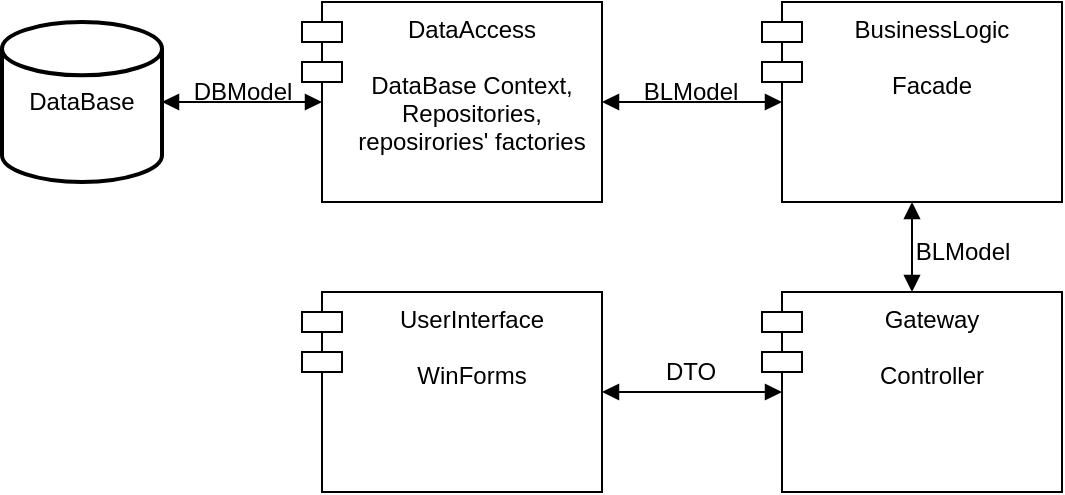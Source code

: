 <mxfile version="15.7.3" type="device"><diagram id="YWKgG_WSulfAox0yziJz" name="Страница 1"><mxGraphModel dx="782" dy="539" grid="1" gridSize="10" guides="1" tooltips="1" connect="1" arrows="1" fold="1" page="1" pageScale="1" pageWidth="827" pageHeight="1169" background="none" math="0" shadow="0"><root><mxCell id="0"/><mxCell id="1" parent="0"/><mxCell id="_tn_t2xFann5f1LkDNbZ-1" value="DataBase" style="strokeWidth=2;html=1;shape=mxgraph.flowchart.database;whiteSpace=wrap;" parent="1" vertex="1"><mxGeometry x="40" y="375" width="80" height="80" as="geometry"/></mxCell><mxCell id="_tn_t2xFann5f1LkDNbZ-2" value="DataAccess&#10;&#10;DataBase Context,&#10;Repositories,&#10;reposirories' factories" style="shape=module;align=left;spacingLeft=20;align=center;verticalAlign=top;" parent="1" vertex="1"><mxGeometry x="190" y="365" width="150" height="100" as="geometry"/></mxCell><mxCell id="_tn_t2xFann5f1LkDNbZ-4" value="" style="endArrow=block;startArrow=block;endFill=1;startFill=1;html=1;rounded=0;exitX=1;exitY=0.5;exitDx=0;exitDy=0;exitPerimeter=0;" parent="1" source="_tn_t2xFann5f1LkDNbZ-1" edge="1"><mxGeometry width="160" relative="1" as="geometry"><mxPoint x="320" y="420" as="sourcePoint"/><mxPoint x="200" y="415" as="targetPoint"/></mxGeometry></mxCell><mxCell id="_tn_t2xFann5f1LkDNbZ-5" value="DBModel" style="text;html=1;align=center;verticalAlign=middle;resizable=0;points=[];autosize=1;strokeColor=none;fillColor=none;" parent="1" vertex="1"><mxGeometry x="130" y="400" width="60" height="20" as="geometry"/></mxCell><mxCell id="_tn_t2xFann5f1LkDNbZ-6" value="BusinessLogic&#10;&#10;Facade" style="shape=module;align=left;spacingLeft=20;align=center;verticalAlign=top;" parent="1" vertex="1"><mxGeometry x="420" y="365" width="150" height="100" as="geometry"/></mxCell><mxCell id="_tn_t2xFann5f1LkDNbZ-8" value="" style="endArrow=block;startArrow=block;endFill=1;startFill=1;html=1;rounded=0;exitX=1;exitY=0.5;exitDx=0;exitDy=0;entryX=0;entryY=0.5;entryDx=10;entryDy=0;entryPerimeter=0;" parent="1" source="_tn_t2xFann5f1LkDNbZ-2" target="_tn_t2xFann5f1LkDNbZ-6" edge="1"><mxGeometry width="160" relative="1" as="geometry"><mxPoint x="320" y="430" as="sourcePoint"/><mxPoint x="480" y="430" as="targetPoint"/></mxGeometry></mxCell><mxCell id="_tn_t2xFann5f1LkDNbZ-9" value="BLModel" style="text;html=1;align=center;verticalAlign=middle;resizable=0;points=[];autosize=1;strokeColor=none;fillColor=none;" parent="1" vertex="1"><mxGeometry x="354" y="400" width="60" height="20" as="geometry"/></mxCell><mxCell id="_tn_t2xFann5f1LkDNbZ-10" value="Gateway&#10;&#10;Controller" style="shape=module;align=left;spacingLeft=20;align=center;verticalAlign=top;" parent="1" vertex="1"><mxGeometry x="420" y="510" width="150" height="100" as="geometry"/></mxCell><mxCell id="_tn_t2xFann5f1LkDNbZ-12" value="" style="endArrow=block;startArrow=block;endFill=1;startFill=1;html=1;rounded=0;exitX=0.5;exitY=0;exitDx=0;exitDy=0;entryX=0.5;entryY=1;entryDx=0;entryDy=0;" parent="1" source="_tn_t2xFann5f1LkDNbZ-10" target="_tn_t2xFann5f1LkDNbZ-6" edge="1"><mxGeometry width="160" relative="1" as="geometry"><mxPoint x="320" y="480" as="sourcePoint"/><mxPoint x="480" y="480" as="targetPoint"/></mxGeometry></mxCell><mxCell id="_tn_t2xFann5f1LkDNbZ-13" value="BLModel" style="text;html=1;align=center;verticalAlign=middle;resizable=0;points=[];autosize=1;strokeColor=none;fillColor=none;" parent="1" vertex="1"><mxGeometry x="490" y="480" width="60" height="20" as="geometry"/></mxCell><mxCell id="_tn_t2xFann5f1LkDNbZ-14" value="UserInterface&#10;&#10;WinForms" style="shape=module;align=left;spacingLeft=20;align=center;verticalAlign=top;" parent="1" vertex="1"><mxGeometry x="190" y="510" width="150" height="100" as="geometry"/></mxCell><mxCell id="_tn_t2xFann5f1LkDNbZ-15" value="" style="endArrow=block;startArrow=block;endFill=1;startFill=1;html=1;rounded=0;exitX=1;exitY=0.5;exitDx=0;exitDy=0;entryX=0;entryY=0.5;entryDx=10;entryDy=0;entryPerimeter=0;" parent="1" source="_tn_t2xFann5f1LkDNbZ-14" target="_tn_t2xFann5f1LkDNbZ-10" edge="1"><mxGeometry width="160" relative="1" as="geometry"><mxPoint x="320" y="470" as="sourcePoint"/><mxPoint x="480" y="470" as="targetPoint"/></mxGeometry></mxCell><mxCell id="_tn_t2xFann5f1LkDNbZ-16" value="DTO" style="text;html=1;align=center;verticalAlign=middle;resizable=0;points=[];autosize=1;strokeColor=none;fillColor=none;" parent="1" vertex="1"><mxGeometry x="364" y="540" width="40" height="20" as="geometry"/></mxCell></root></mxGraphModel></diagram></mxfile>
